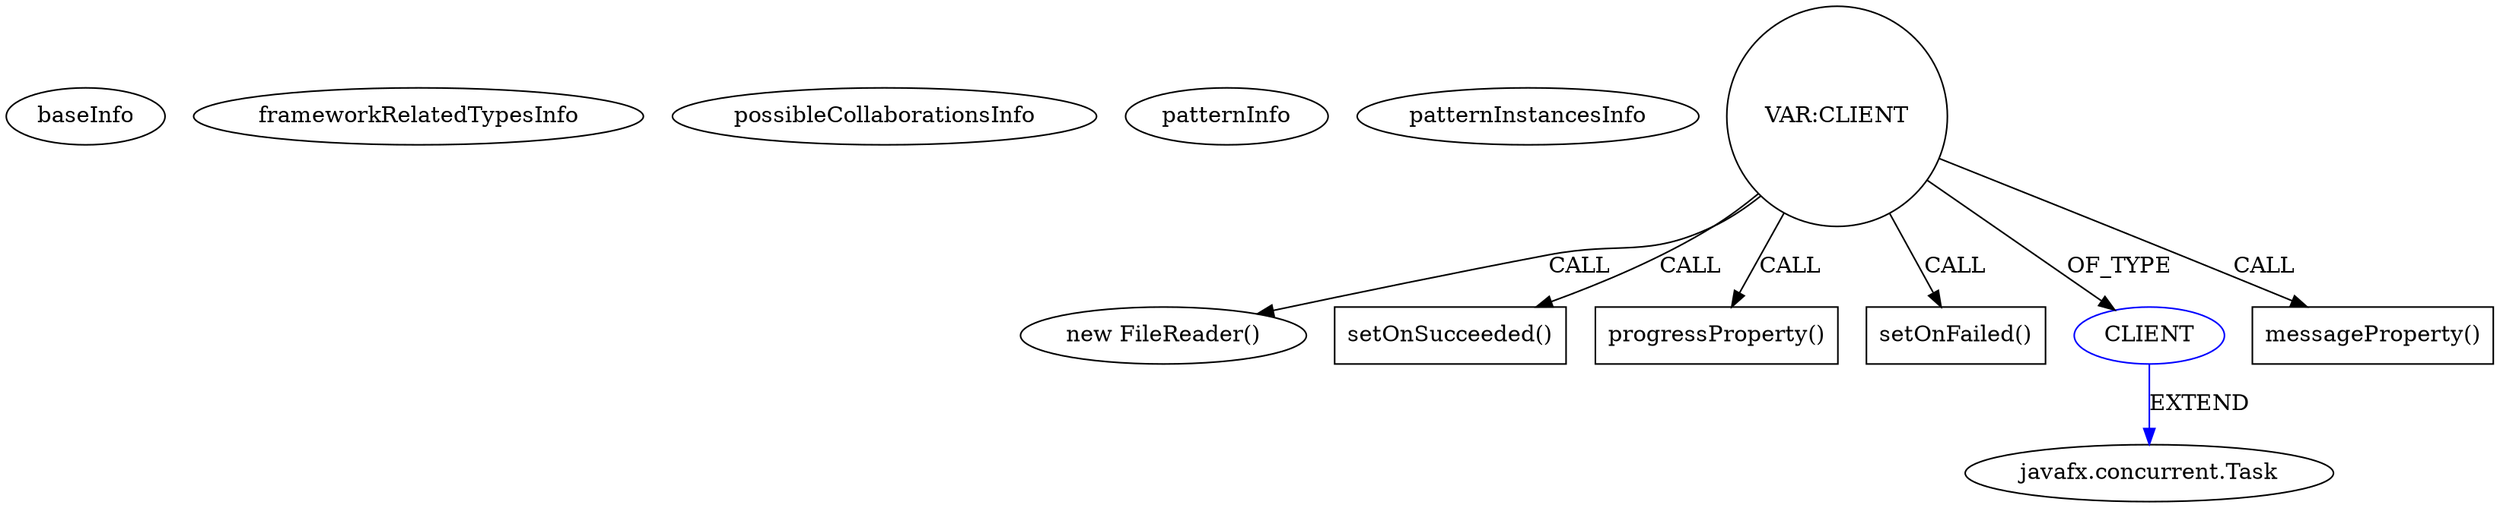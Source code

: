 digraph {
baseInfo[graphId=4534,category="pattern",isAnonymous=false,possibleRelation=false]
frameworkRelatedTypesInfo[]
possibleCollaborationsInfo[]
patternInfo[frequency=2.0,patternRootClient=null]
patternInstancesInfo[0="tyduptyler13-AutoCAMS-Parser~/tyduptyler13-AutoCAMS-Parser/AutoCAMS-Parser-master/src/com/myuplay/AutoCAMS/Main.java~Main~4599",1="tyduptyler13-AutoCAMS-Parser~/tyduptyler13-AutoCAMS-Parser/AutoCAMS-Parser-master/src/com/myuplay/AutoCAMS/Main.java~javafx.scene.layout.Pane createInputs()~4603"]
7[label="new FileReader()",vertexType="CONSTRUCTOR_CALL",isFrameworkType=false]
8[label="VAR:CLIENT",vertexType="VARIABLE_EXPRESION",isFrameworkType=false,shape=circle]
28[label="setOnSucceeded()",vertexType="INSIDE_CALL",isFrameworkType=false,shape=box]
18[label="progressProperty()",vertexType="INSIDE_CALL",isFrameworkType=false,shape=box]
48[label="setOnFailed()",vertexType="INSIDE_CALL",isFrameworkType=false,shape=box]
9[label="CLIENT",vertexType="REFERENCE_CLIENT_CLASS_DECLARATION",isFrameworkType=false,color=blue]
10[label="javafx.concurrent.Task",vertexType="FRAMEWORK_CLASS_TYPE",isFrameworkType=false]
26[label="messageProperty()",vertexType="INSIDE_CALL",isFrameworkType=false,shape=box]
8->26[label="CALL"]
8->18[label="CALL"]
8->9[label="OF_TYPE"]
8->28[label="CALL"]
8->48[label="CALL"]
9->10[label="EXTEND",color=blue]
8->7[label="CALL"]
}
